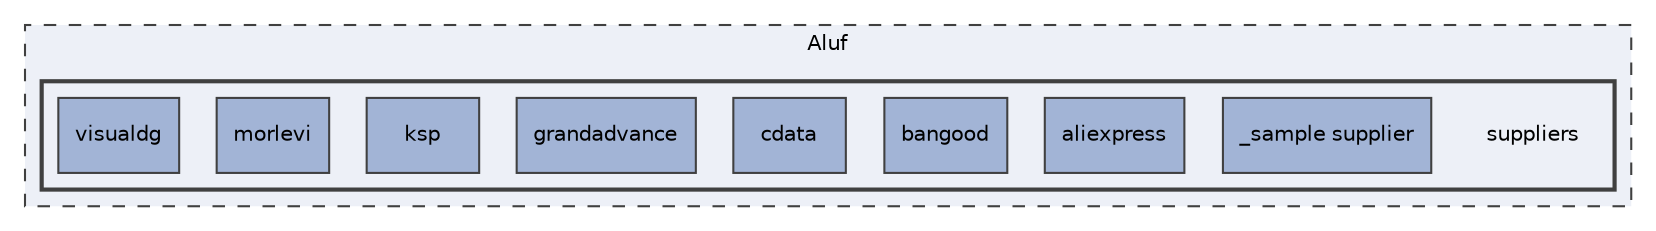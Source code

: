 digraph "C:/Users/user/OneDrive/REPOS/DavidkaBenAvraham/Katia/Aluf/suppliers"
{
 // LATEX_PDF_SIZE
  edge [fontname="Helvetica",fontsize="10",labelfontname="Helvetica",labelfontsize="10"];
  node [fontname="Helvetica",fontsize="10",shape=record];
  compound=true
  subgraph clusterdir_ed9cca3ff638ca45bfb2d6e153ca4178 {
    graph [ bgcolor="#edf0f7", pencolor="grey25", style="filled,dashed,", label="Aluf", fontname="Helvetica", fontsize="10", URL="dir_ed9cca3ff638ca45bfb2d6e153ca4178.html"]
  subgraph clusterdir_1ff1e441173a3b5e188489da0ab0ef5b {
    graph [ bgcolor="#edf0f7", pencolor="grey25", style="filled,bold,", label="", fontname="Helvetica", fontsize="10", URL="dir_1ff1e441173a3b5e188489da0ab0ef5b.html"]
    dir_1ff1e441173a3b5e188489da0ab0ef5b [shape=plaintext, label="suppliers"];
  dir_e3db07dee8cd0bd47c13ebb953c267ed [shape=box, label="_sample supplier", style="filled,", fillcolor="#a2b4d6", color="grey25", URL="dir_e3db07dee8cd0bd47c13ebb953c267ed.html"];
  dir_bd3a2ff30274ad0075a255ed86c4c8d8 [shape=box, label="aliexpress", style="filled,", fillcolor="#a2b4d6", color="grey25", URL="dir_bd3a2ff30274ad0075a255ed86c4c8d8.html"];
  dir_0702b2516b7894925b3a1b5b7b21119f [shape=box, label="bangood", style="filled,", fillcolor="#a2b4d6", color="grey25", URL="dir_0702b2516b7894925b3a1b5b7b21119f.html"];
  dir_ce0806a249366cd60d600a2cd8d08800 [shape=box, label="cdata", style="filled,", fillcolor="#a2b4d6", color="grey25", URL="dir_ce0806a249366cd60d600a2cd8d08800.html"];
  dir_973f38c4ec0b1ad4229576070e47c31b [shape=box, label="grandadvance", style="filled,", fillcolor="#a2b4d6", color="grey25", URL="dir_973f38c4ec0b1ad4229576070e47c31b.html"];
  dir_d9245f73704c22fda827a9213daeba51 [shape=box, label="ksp", style="filled,", fillcolor="#a2b4d6", color="grey25", URL="dir_d9245f73704c22fda827a9213daeba51.html"];
  dir_a4e31665b407d41d08970c0a373ebd7b [shape=box, label="morlevi", style="filled,", fillcolor="#a2b4d6", color="grey25", URL="dir_a4e31665b407d41d08970c0a373ebd7b.html"];
  dir_af294f495ce0af8210aba047fbb055dc [shape=box, label="visualdg", style="filled,", fillcolor="#a2b4d6", color="grey25", URL="dir_af294f495ce0af8210aba047fbb055dc.html"];
  }
  }
}
